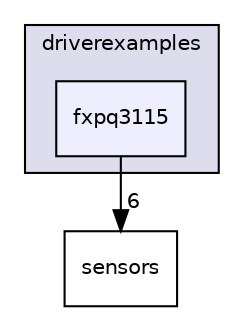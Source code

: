 digraph "driverexamples/fxpq3115" {
  compound=true
  node [ fontsize="10", fontname="Helvetica"];
  edge [ labelfontsize="10", labelfontname="Helvetica"];
  subgraph clusterdir_63958a0a083234c4c5a126855d7f4594 {
    graph [ bgcolor="#ddddee", pencolor="black", label="driverexamples" fontname="Helvetica", fontsize="10", URL="dir_63958a0a083234c4c5a126855d7f4594.html"]
  dir_28cd86e5223a23a8d8827f0ed70af5bf [shape=box, label="fxpq3115", style="filled", fillcolor="#eeeeff", pencolor="black", URL="dir_28cd86e5223a23a8d8827f0ed70af5bf.html"];
  }
  dir_c77a8e2546a9c75bbba96be2ef542c8e [shape=box label="sensors" URL="dir_c77a8e2546a9c75bbba96be2ef542c8e.html"];
  dir_28cd86e5223a23a8d8827f0ed70af5bf->dir_c77a8e2546a9c75bbba96be2ef542c8e [headlabel="6", labeldistance=1.5 headhref="dir_000063_000084.html"];
}
